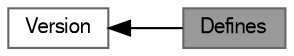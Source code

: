 digraph "Defines"
{
 // LATEX_PDF_SIZE
  bgcolor="transparent";
  edge [fontname=FreeSans,fontsize=10,labelfontname=FreeSans,labelfontsize=10];
  node [fontname=FreeSans,fontsize=10,shape=box,height=0.2,width=0.4];
  rankdir=LR;
  Node2 [label="Version",height=0.2,width=0.4,color="grey40", fillcolor="white", style="filled",URL="$group___v_e_r_s_i_o_n.html",tooltip="Describes the APIs for reading the version information of the WINC firmware."];
  Node1 [label="Defines",height=0.2,width=0.4,color="gray40", fillcolor="grey60", style="filled", fontcolor="black",tooltip="Specifies the macros and defines used by the version APIs."];
  Node2->Node1 [shape=plaintext, dir="back", style="solid"];
}
